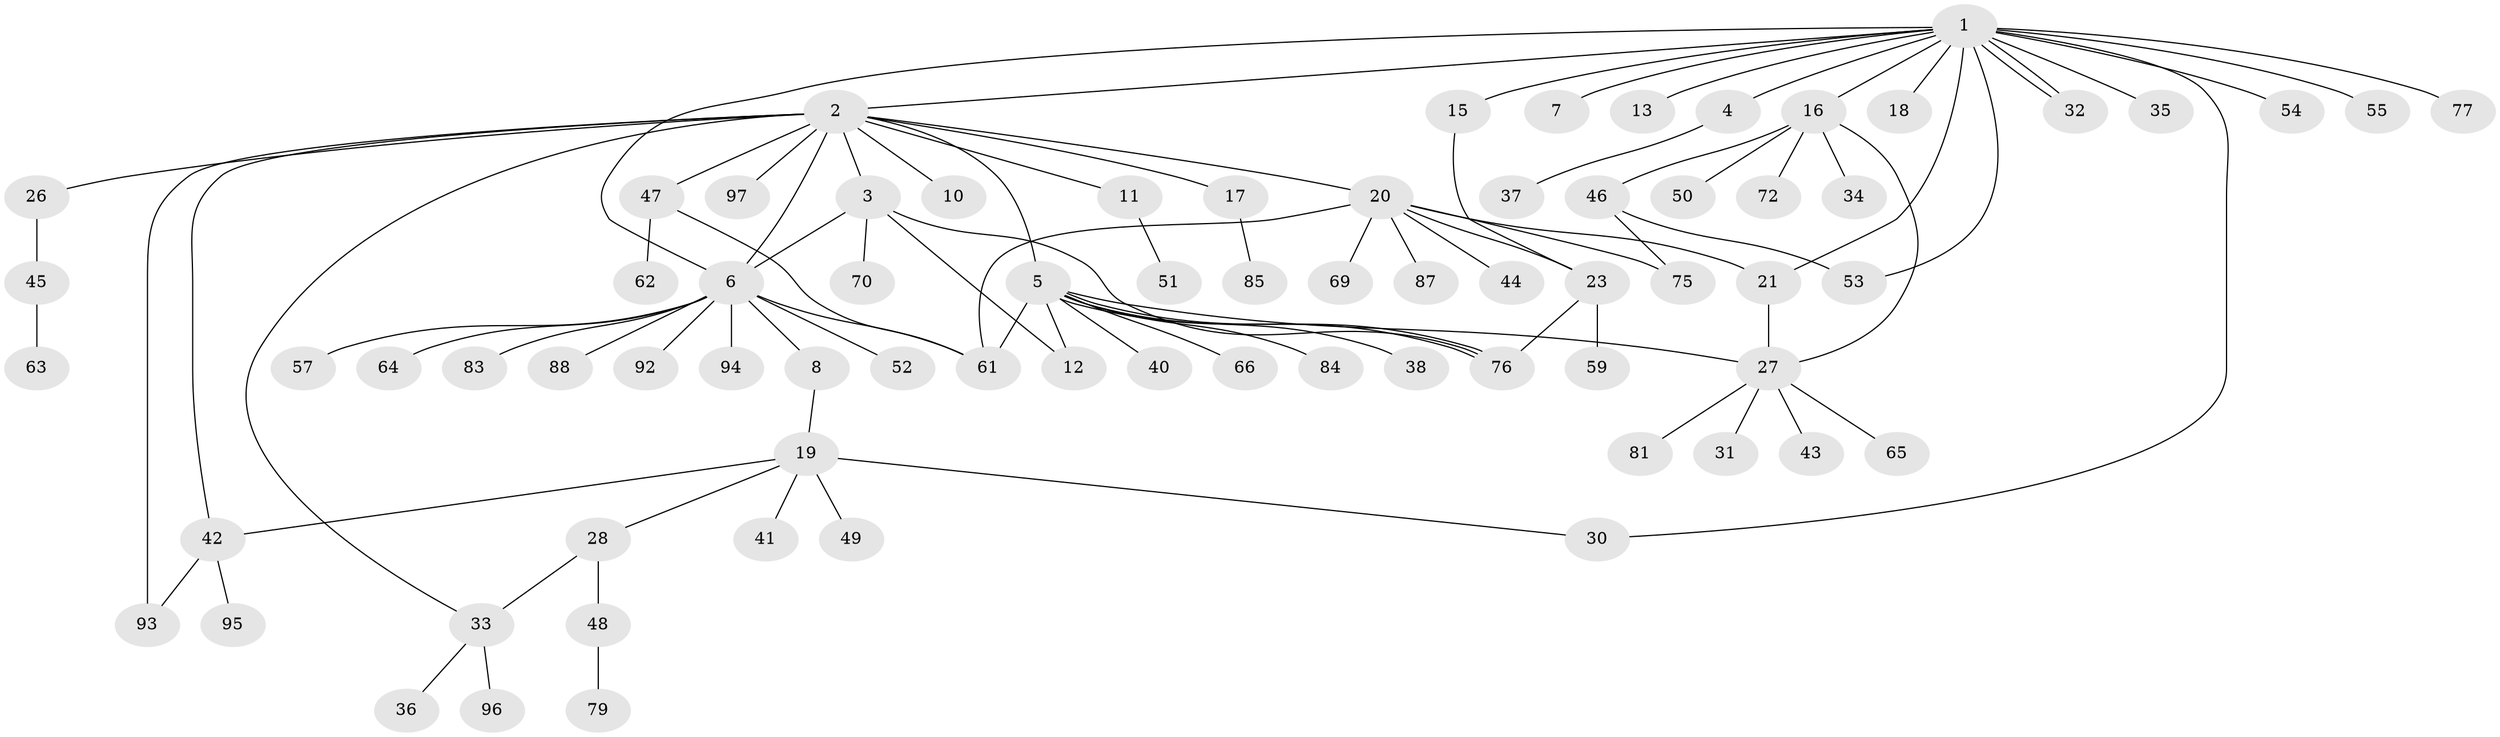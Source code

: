 // original degree distribution, {16: 0.01, 13: 0.01, 6: 0.04, 2: 0.2, 12: 0.01, 9: 0.01, 5: 0.03, 1: 0.52, 3: 0.09, 4: 0.08}
// Generated by graph-tools (version 1.1) at 2025/11/02/21/25 10:11:08]
// undirected, 75 vertices, 94 edges
graph export_dot {
graph [start="1"]
  node [color=gray90,style=filled];
  1 [super="+14"];
  2 [super="+39"];
  3 [super="+90"];
  4;
  5 [super="+58"];
  6 [super="+9"];
  7 [super="+73"];
  8;
  10;
  11 [super="+71"];
  12 [super="+68"];
  13;
  15;
  16 [super="+24"];
  17 [super="+25"];
  18;
  19 [super="+22"];
  20 [super="+56"];
  21 [super="+86"];
  23 [super="+78"];
  26;
  27 [super="+29"];
  28 [super="+100"];
  30;
  31;
  32;
  33 [super="+67"];
  34;
  35;
  36;
  37;
  38;
  40;
  41;
  42 [super="+91"];
  43;
  44;
  45 [super="+99"];
  46 [super="+60"];
  47 [super="+80"];
  48;
  49;
  50 [super="+74"];
  51;
  52;
  53;
  54;
  55;
  57;
  59;
  61 [super="+82"];
  62;
  63;
  64;
  65;
  66;
  69 [super="+98"];
  70;
  72;
  75 [super="+89"];
  76;
  77;
  79;
  81;
  83;
  84;
  85;
  87;
  88;
  92;
  93;
  94;
  95;
  96;
  97;
  1 -- 2;
  1 -- 4;
  1 -- 7;
  1 -- 13;
  1 -- 15;
  1 -- 16;
  1 -- 21;
  1 -- 30;
  1 -- 32;
  1 -- 32;
  1 -- 35;
  1 -- 53;
  1 -- 54;
  1 -- 77;
  1 -- 18;
  1 -- 55;
  1 -- 6;
  2 -- 3;
  2 -- 5;
  2 -- 10;
  2 -- 11;
  2 -- 17;
  2 -- 20;
  2 -- 26;
  2 -- 33;
  2 -- 93;
  2 -- 97;
  2 -- 47;
  2 -- 6;
  2 -- 42;
  3 -- 6;
  3 -- 12;
  3 -- 70;
  3 -- 76;
  4 -- 37;
  5 -- 38;
  5 -- 40;
  5 -- 66;
  5 -- 76;
  5 -- 76;
  5 -- 84;
  5 -- 27;
  5 -- 12;
  5 -- 61;
  6 -- 8;
  6 -- 57;
  6 -- 83;
  6 -- 88;
  6 -- 92;
  6 -- 94;
  6 -- 64;
  6 -- 52;
  6 -- 61;
  8 -- 19;
  11 -- 51;
  15 -- 23;
  16 -- 27;
  16 -- 46;
  16 -- 50;
  16 -- 72;
  16 -- 34;
  17 -- 85;
  19 -- 49;
  19 -- 41;
  19 -- 42;
  19 -- 28;
  19 -- 30;
  20 -- 21;
  20 -- 44;
  20 -- 61;
  20 -- 75;
  20 -- 69;
  20 -- 87;
  20 -- 23;
  21 -- 27;
  23 -- 59;
  23 -- 76;
  26 -- 45;
  27 -- 43;
  27 -- 81;
  27 -- 65;
  27 -- 31;
  28 -- 33;
  28 -- 48;
  33 -- 36;
  33 -- 96;
  42 -- 93;
  42 -- 95;
  45 -- 63;
  46 -- 75;
  46 -- 53;
  47 -- 61;
  47 -- 62;
  48 -- 79;
}
